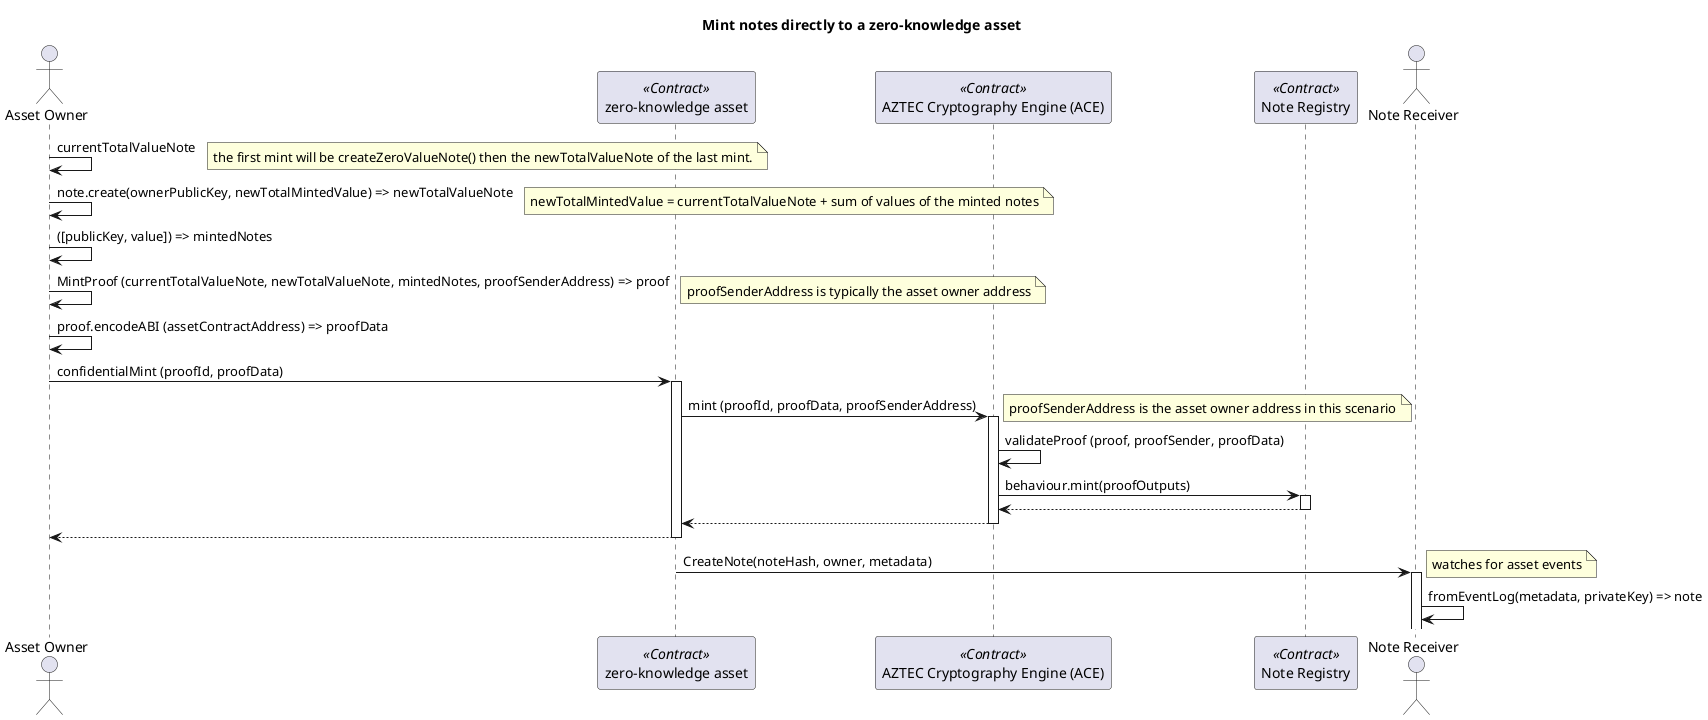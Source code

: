 @startuml

title Mint notes directly to a zero-knowledge asset

actor "Asset Owner" as owner
participant asset as "zero-knowledge asset" <<Contract>>
participant ace as "AZTEC Cryptography Engine (ACE)" <<Contract>>
participant registry as "Note Registry" <<Contract>>
actor "Note Receiver" as receiver

owner -> owner : currentTotalValueNote
note right: the first mint will be createZeroValueNote() then the newTotalValueNote of the last mint.
owner -> owner : note.create(ownerPublicKey, newTotalMintedValue) => newTotalValueNote
note right: newTotalMintedValue = currentTotalValueNote + sum of values of the minted notes
owner -> owner : ([publicKey, value]) => mintedNotes
owner -> owner : MintProof (currentTotalValueNote, newTotalValueNote, mintedNotes, proofSenderAddress) => proof
note right: proofSenderAddress is typically the asset owner address
owner -> owner : proof.encodeABI (assetContractAddress) => proofData
owner -> asset : confidentialMint (proofId, proofData)
activate asset
asset -> ace : mint (proofId, proofData, proofSenderAddress)
note right: proofSenderAddress is the asset owner address in this scenario
activate ace
ace -> ace : validateProof (proof, proofSender, proofData)
ace -> registry : behaviour.mint(proofOutputs)
activate registry
return
return
return

asset -> receiver : CreateNote(noteHash, owner, metadata)
note right: watches for asset events
activate receiver
receiver -> receiver : fromEventLog(metadata, privateKey) => note

@enduml
